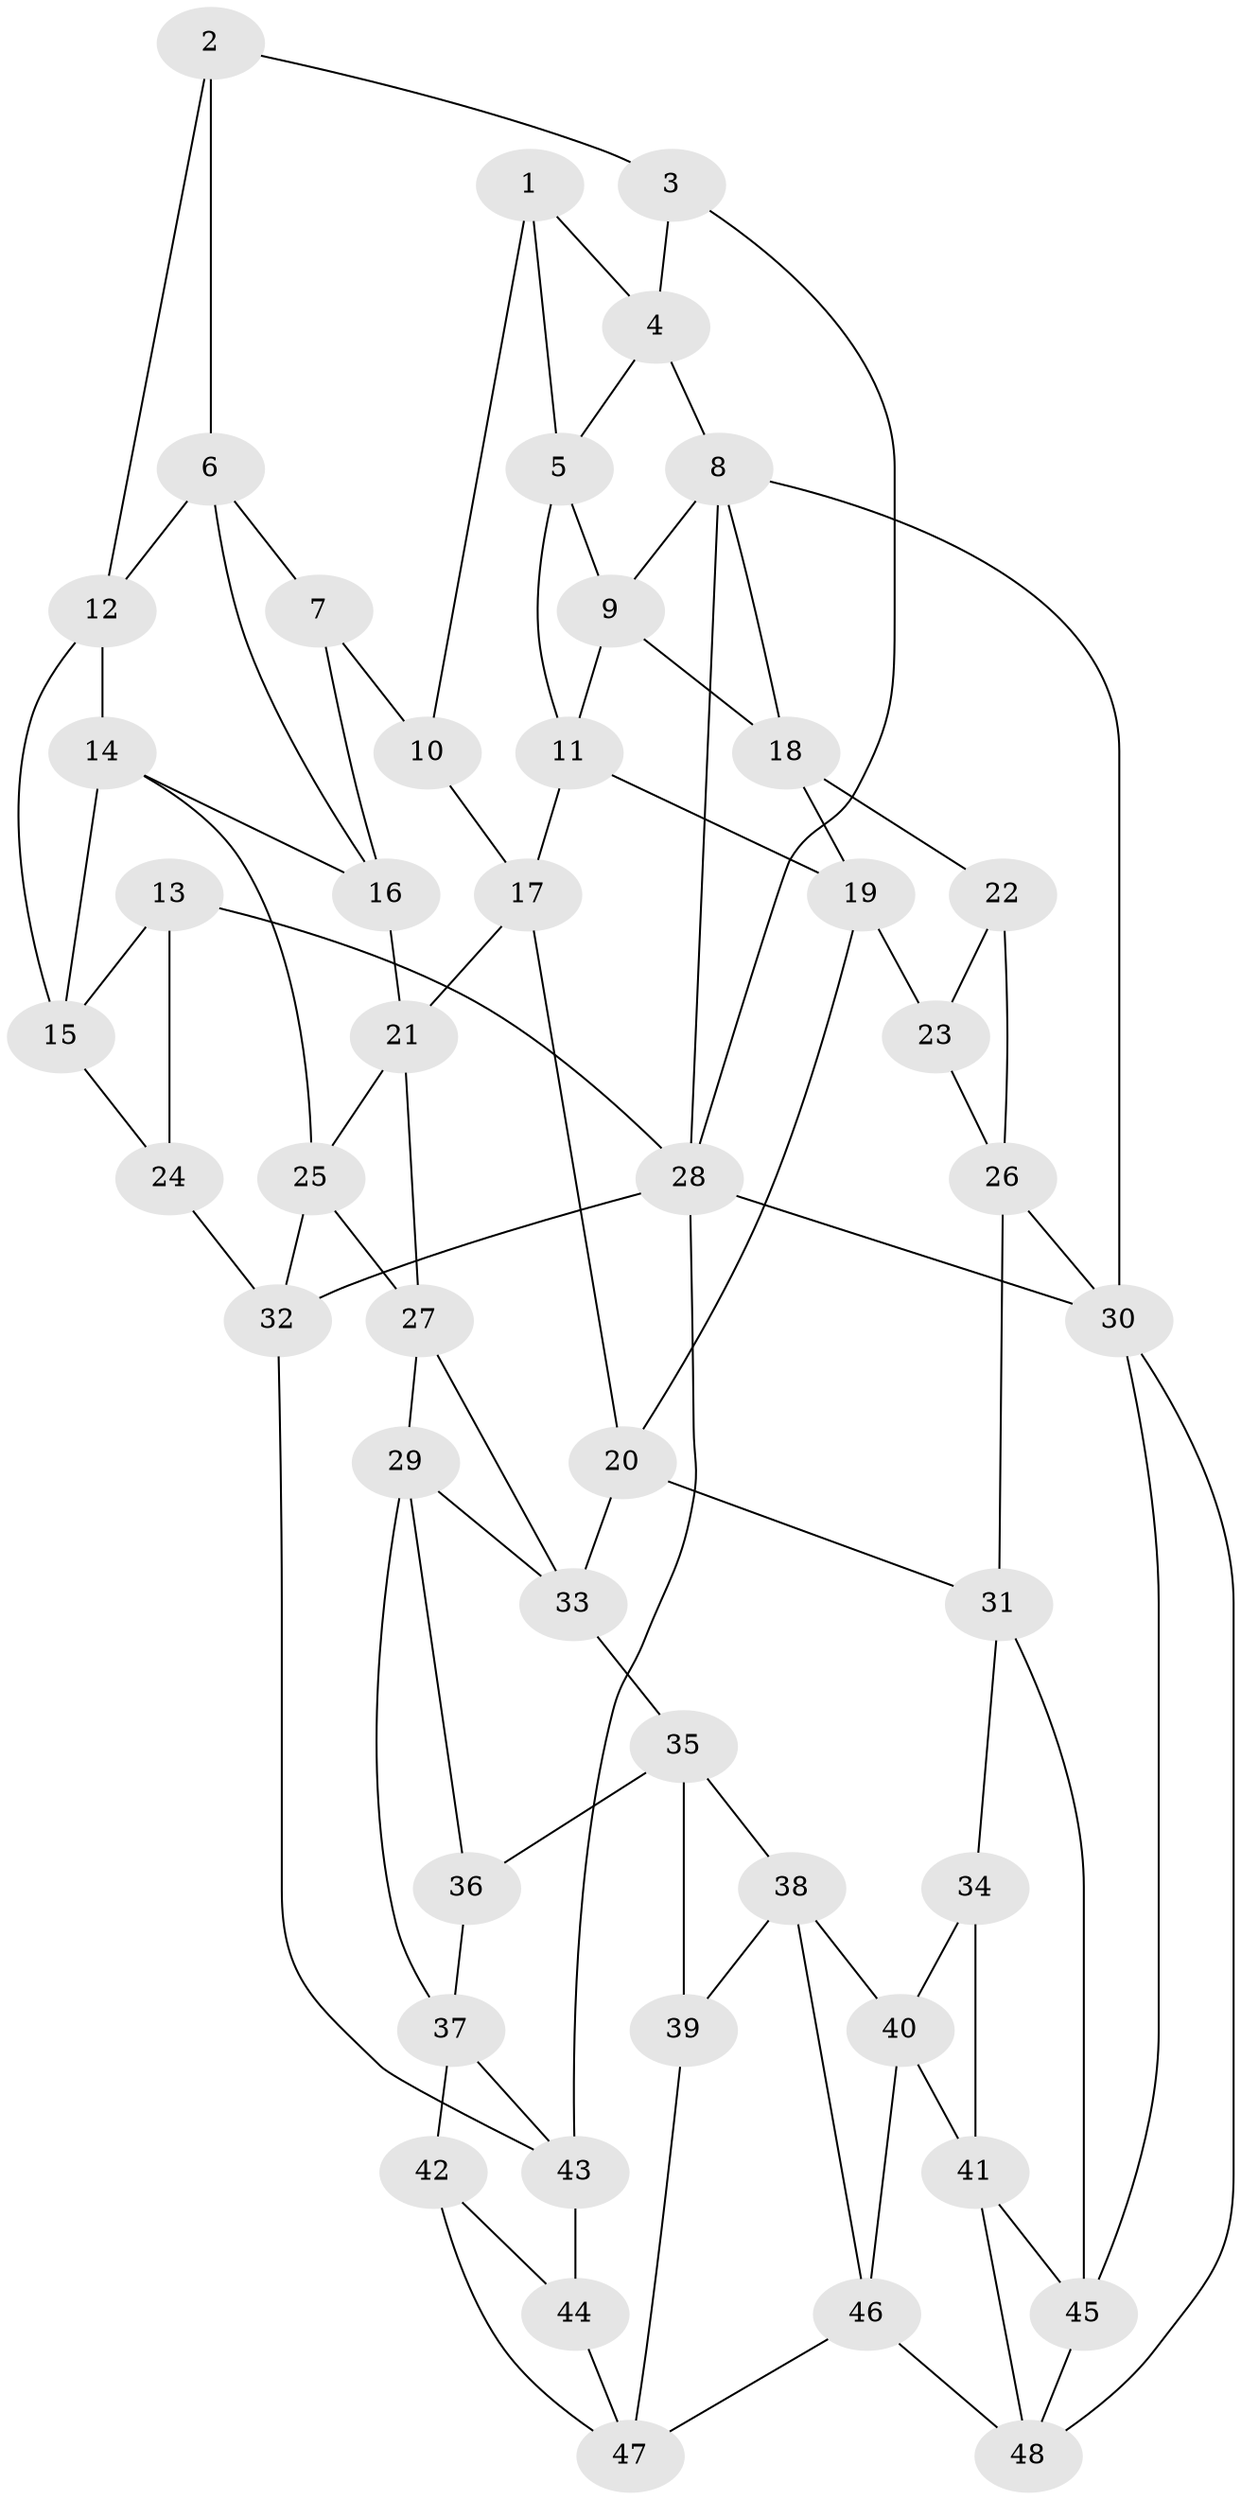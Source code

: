 // original degree distribution, {3: 0.020833333333333332, 4: 0.2604166666666667, 5: 0.4791666666666667, 6: 0.23958333333333334}
// Generated by graph-tools (version 1.1) at 2025/03/03/09/25 03:03:22]
// undirected, 48 vertices, 91 edges
graph export_dot {
graph [start="1"]
  node [color=gray90,style=filled];
  1;
  2;
  3;
  4;
  5;
  6;
  7;
  8;
  9;
  10;
  11;
  12;
  13;
  14;
  15;
  16;
  17;
  18;
  19;
  20;
  21;
  22;
  23;
  24;
  25;
  26;
  27;
  28;
  29;
  30;
  31;
  32;
  33;
  34;
  35;
  36;
  37;
  38;
  39;
  40;
  41;
  42;
  43;
  44;
  45;
  46;
  47;
  48;
  1 -- 4 [weight=1.0];
  1 -- 5 [weight=1.0];
  1 -- 10 [weight=1.0];
  2 -- 3 [weight=1.0];
  2 -- 6 [weight=1.0];
  2 -- 12 [weight=1.0];
  3 -- 4 [weight=1.0];
  3 -- 28 [weight=1.0];
  4 -- 5 [weight=1.0];
  4 -- 8 [weight=1.0];
  5 -- 9 [weight=1.0];
  5 -- 11 [weight=1.0];
  6 -- 7 [weight=1.0];
  6 -- 12 [weight=1.0];
  6 -- 16 [weight=1.0];
  7 -- 10 [weight=2.0];
  7 -- 16 [weight=1.0];
  8 -- 9 [weight=1.0];
  8 -- 18 [weight=1.0];
  8 -- 28 [weight=1.0];
  8 -- 30 [weight=1.0];
  9 -- 11 [weight=1.0];
  9 -- 18 [weight=1.0];
  10 -- 17 [weight=1.0];
  11 -- 17 [weight=1.0];
  11 -- 19 [weight=1.0];
  12 -- 14 [weight=1.0];
  12 -- 15 [weight=1.0];
  13 -- 15 [weight=1.0];
  13 -- 24 [weight=1.0];
  13 -- 28 [weight=1.0];
  14 -- 15 [weight=1.0];
  14 -- 16 [weight=1.0];
  14 -- 25 [weight=1.0];
  15 -- 24 [weight=1.0];
  16 -- 21 [weight=1.0];
  17 -- 20 [weight=1.0];
  17 -- 21 [weight=1.0];
  18 -- 19 [weight=1.0];
  18 -- 22 [weight=1.0];
  19 -- 20 [weight=1.0];
  19 -- 23 [weight=2.0];
  20 -- 31 [weight=1.0];
  20 -- 33 [weight=1.0];
  21 -- 25 [weight=1.0];
  21 -- 27 [weight=1.0];
  22 -- 23 [weight=1.0];
  22 -- 26 [weight=1.0];
  23 -- 26 [weight=1.0];
  24 -- 32 [weight=2.0];
  25 -- 27 [weight=1.0];
  25 -- 32 [weight=1.0];
  26 -- 30 [weight=1.0];
  26 -- 31 [weight=1.0];
  27 -- 29 [weight=1.0];
  27 -- 33 [weight=1.0];
  28 -- 30 [weight=1.0];
  28 -- 32 [weight=1.0];
  28 -- 43 [weight=1.0];
  29 -- 33 [weight=1.0];
  29 -- 36 [weight=1.0];
  29 -- 37 [weight=1.0];
  30 -- 45 [weight=1.0];
  30 -- 48 [weight=1.0];
  31 -- 34 [weight=1.0];
  31 -- 45 [weight=1.0];
  32 -- 43 [weight=1.0];
  33 -- 35 [weight=1.0];
  34 -- 40 [weight=1.0];
  34 -- 41 [weight=1.0];
  35 -- 36 [weight=1.0];
  35 -- 38 [weight=1.0];
  35 -- 39 [weight=1.0];
  36 -- 37 [weight=1.0];
  37 -- 42 [weight=1.0];
  37 -- 43 [weight=1.0];
  38 -- 39 [weight=1.0];
  38 -- 40 [weight=1.0];
  38 -- 46 [weight=1.0];
  39 -- 47 [weight=1.0];
  40 -- 41 [weight=1.0];
  40 -- 46 [weight=1.0];
  41 -- 45 [weight=1.0];
  41 -- 48 [weight=1.0];
  42 -- 44 [weight=1.0];
  42 -- 47 [weight=1.0];
  43 -- 44 [weight=2.0];
  44 -- 47 [weight=1.0];
  45 -- 48 [weight=1.0];
  46 -- 47 [weight=1.0];
  46 -- 48 [weight=1.0];
}
